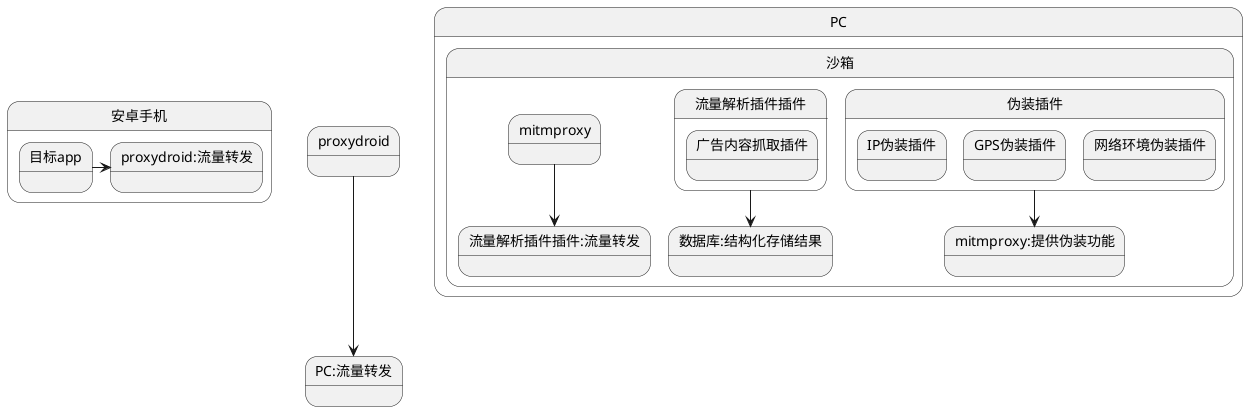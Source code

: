 @startuml summary_state
scale 1

state 安卓手机{
    目标app -right-> proxydroid:流量转发
}
proxydroid --> PC:流量转发
state PC{

    state 沙箱{
        mitmproxy-down->流量解析插件插件:流量转发
        流量解析插件插件-down->数据库:结构化存储结果
        state 流量解析插件插件{
            state 广告内容抓取插件
        }
        state 伪装插件{
            state IP伪装插件
            state GPS伪装插件
            state 网络环境伪装插件
        }
        伪装插件 --> mitmproxy:提供伪装功能
    }

}

@enduml